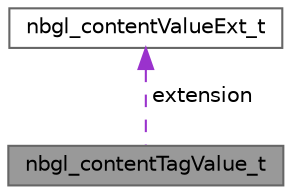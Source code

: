 digraph "nbgl_contentTagValue_t"
{
 // LATEX_PDF_SIZE
  bgcolor="transparent";
  edge [fontname=Helvetica,fontsize=10,labelfontname=Helvetica,labelfontsize=10];
  node [fontname=Helvetica,fontsize=10,shape=box,height=0.2,width=0.4];
  Node1 [label="nbgl_contentTagValue_t",height=0.2,width=0.4,color="gray40", fillcolor="grey60", style="filled", fontcolor="black",tooltip="This structure contains a [tag,value] pair."];
  Node2 -> Node1 [dir="back",color="darkorchid3",style="dashed",label=" extension" ];
  Node2 [label="nbgl_contentValueExt_t",height=0.2,width=0.4,color="gray40", fillcolor="white", style="filled",URL="$structnbgl__contentValueExt__t.html",tooltip="This structure contains additions to a tag/value pair, to be able to build a screen to display these ..."];
}

